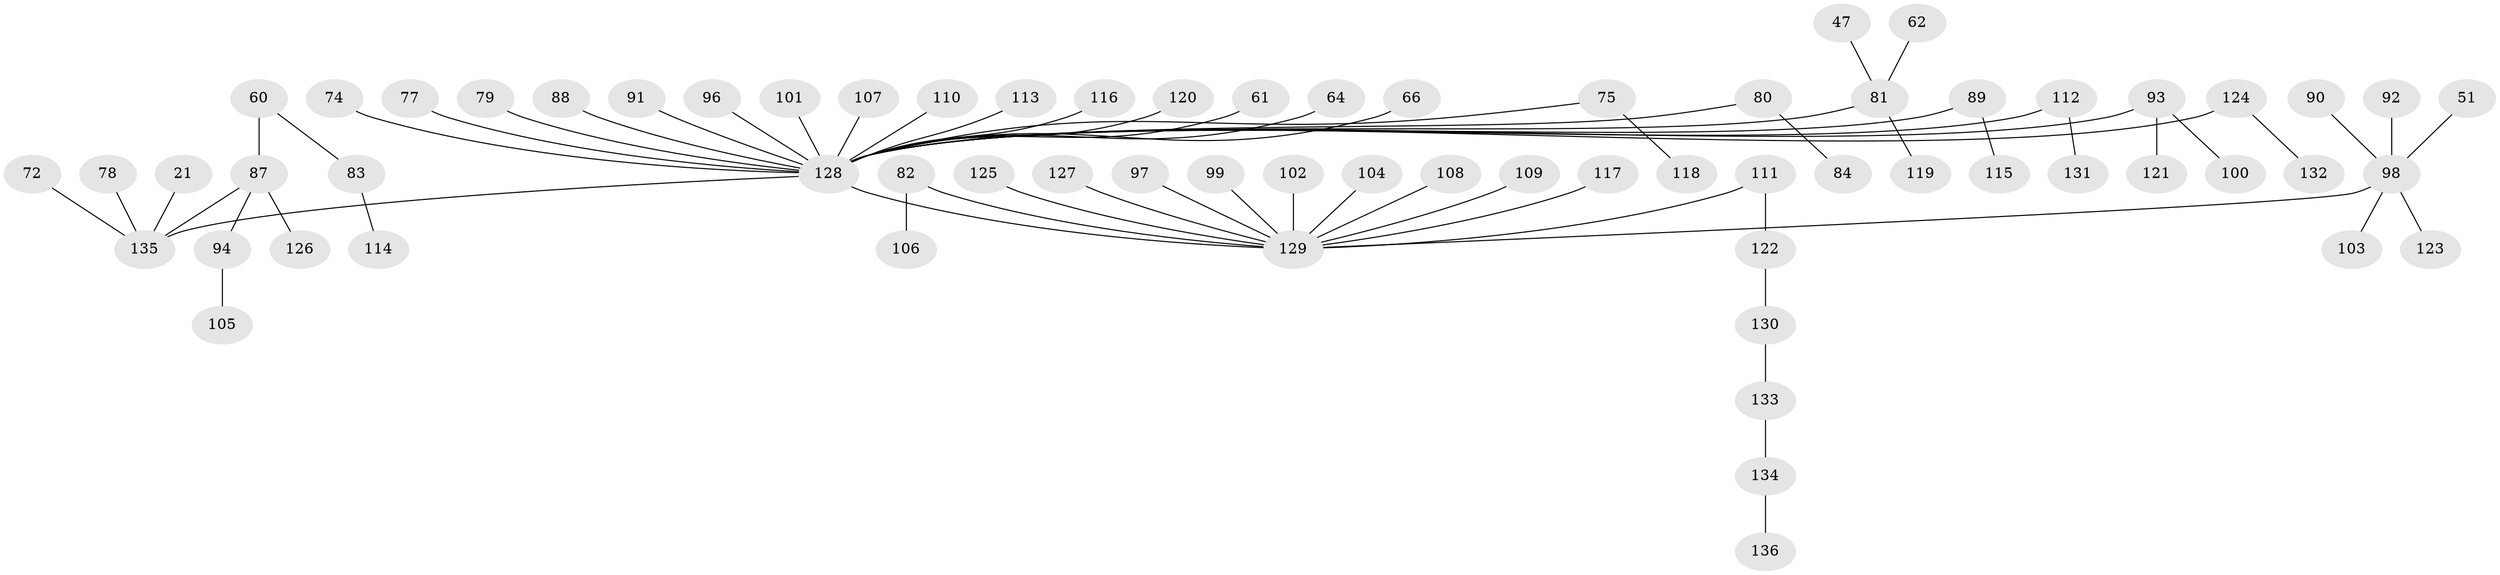 // original degree distribution, {10: 0.007352941176470588, 6: 0.022058823529411766, 2: 0.29411764705882354, 3: 0.11029411764705882, 7: 0.007352941176470588, 4: 0.04411764705882353, 5: 0.029411764705882353, 1: 0.4852941176470588}
// Generated by graph-tools (version 1.1) at 2025/53/03/09/25 04:53:50]
// undirected, 68 vertices, 67 edges
graph export_dot {
graph [start="1"]
  node [color=gray90,style=filled];
  21;
  47;
  51;
  60 [super="+29+41"];
  61;
  62;
  64;
  66;
  72;
  74;
  75 [super="+58"];
  77;
  78;
  79;
  80;
  81 [super="+44"];
  82;
  83;
  84;
  87 [super="+28"];
  88;
  89 [super="+34+50+76"];
  90;
  91;
  92;
  93 [super="+85"];
  94;
  96;
  97;
  98 [super="+33+42+52+63"];
  99;
  100;
  101;
  102;
  103;
  104;
  105;
  106;
  107;
  108;
  109;
  110;
  111;
  112;
  113;
  114;
  115;
  116;
  117;
  118;
  119;
  120;
  121;
  122;
  123;
  124;
  125;
  126;
  127;
  128 [super="+3+10+19+27+8+25+30+7+36+38+40+31+54+35+39+59+45+43+46+53+55+57+67"];
  129 [super="+49+69+65+68+86+71+95+73"];
  130;
  131;
  132;
  133;
  134;
  135 [super="+13+20+26+48"];
  136;
  21 -- 135;
  47 -- 81;
  51 -- 98;
  60 -- 83;
  60 -- 87;
  61 -- 128;
  62 -- 81;
  64 -- 128;
  66 -- 128;
  72 -- 135;
  74 -- 128;
  75 -- 128;
  75 -- 118;
  77 -- 128;
  78 -- 135;
  79 -- 128;
  80 -- 84;
  80 -- 128;
  81 -- 128;
  81 -- 119;
  82 -- 106;
  82 -- 129;
  83 -- 114;
  87 -- 135;
  87 -- 126;
  87 -- 94;
  88 -- 128;
  89 -- 115;
  89 -- 128;
  90 -- 98;
  91 -- 128;
  92 -- 98;
  93 -- 100;
  93 -- 121;
  93 -- 128;
  94 -- 105;
  96 -- 128;
  97 -- 129;
  98 -- 123;
  98 -- 103;
  98 -- 129;
  99 -- 129;
  101 -- 128;
  102 -- 129;
  104 -- 129;
  107 -- 128;
  108 -- 129;
  109 -- 129;
  110 -- 128;
  111 -- 122;
  111 -- 129;
  112 -- 131;
  112 -- 128;
  113 -- 128;
  116 -- 128;
  117 -- 129;
  120 -- 128;
  122 -- 130;
  124 -- 132;
  124 -- 128;
  125 -- 129;
  127 -- 129;
  128 -- 135;
  128 -- 129;
  130 -- 133;
  133 -- 134;
  134 -- 136;
}
